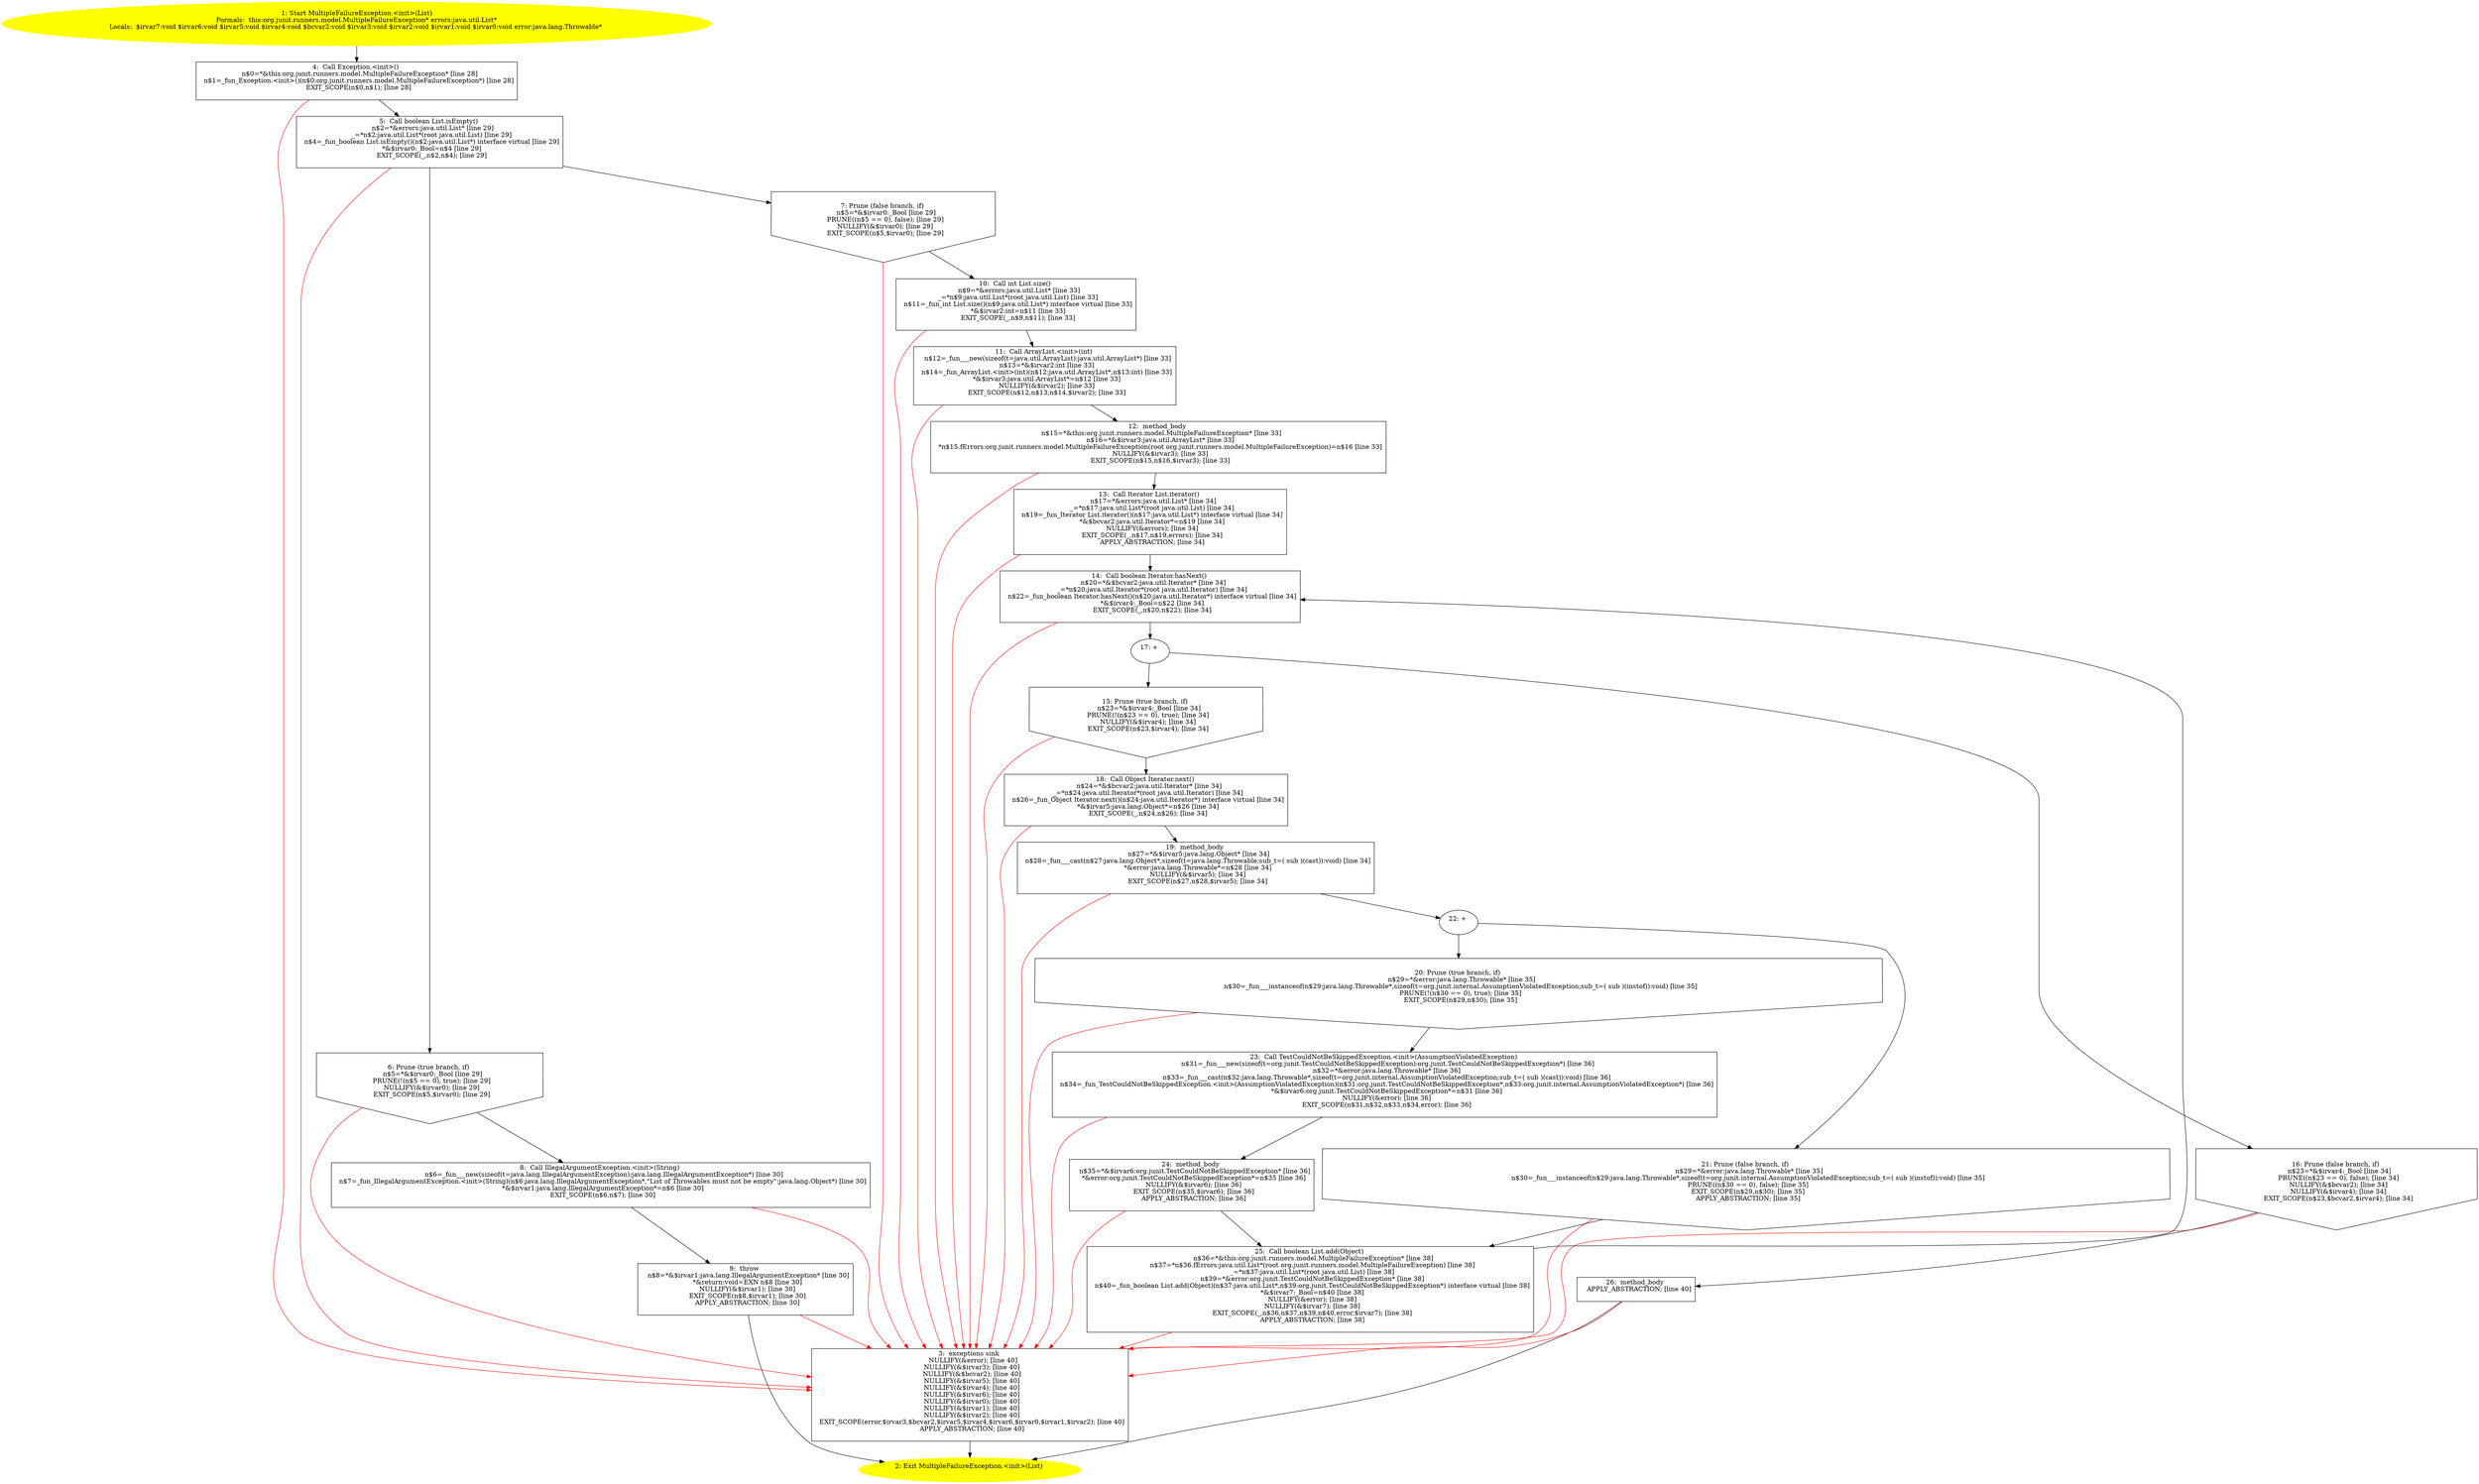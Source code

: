 /* @generated */
digraph cfg {
"org.junit.runners.model.MultipleFailureException.<init>(java.util.List).1a891c5f72d04e05962b5e5e0446dcdc_1" [label="1: Start MultipleFailureException.<init>(List)\nFormals:  this:org.junit.runners.model.MultipleFailureException* errors:java.util.List*\nLocals:  $irvar7:void $irvar6:void $irvar5:void $irvar4:void $bcvar2:void $irvar3:void $irvar2:void $irvar1:void $irvar0:void error:java.lang.Throwable* \n  " color=yellow style=filled]
	

	 "org.junit.runners.model.MultipleFailureException.<init>(java.util.List).1a891c5f72d04e05962b5e5e0446dcdc_1" -> "org.junit.runners.model.MultipleFailureException.<init>(java.util.List).1a891c5f72d04e05962b5e5e0446dcdc_4" ;
"org.junit.runners.model.MultipleFailureException.<init>(java.util.List).1a891c5f72d04e05962b5e5e0446dcdc_2" [label="2: Exit MultipleFailureException.<init>(List) \n  " color=yellow style=filled]
	

"org.junit.runners.model.MultipleFailureException.<init>(java.util.List).1a891c5f72d04e05962b5e5e0446dcdc_3" [label="3:  exceptions sink \n   NULLIFY(&error); [line 40]\n  NULLIFY(&$irvar3); [line 40]\n  NULLIFY(&$bcvar2); [line 40]\n  NULLIFY(&$irvar5); [line 40]\n  NULLIFY(&$irvar4); [line 40]\n  NULLIFY(&$irvar6); [line 40]\n  NULLIFY(&$irvar0); [line 40]\n  NULLIFY(&$irvar1); [line 40]\n  NULLIFY(&$irvar2); [line 40]\n  EXIT_SCOPE(error,$irvar3,$bcvar2,$irvar5,$irvar4,$irvar6,$irvar0,$irvar1,$irvar2); [line 40]\n  APPLY_ABSTRACTION; [line 40]\n " shape="box"]
	

	 "org.junit.runners.model.MultipleFailureException.<init>(java.util.List).1a891c5f72d04e05962b5e5e0446dcdc_3" -> "org.junit.runners.model.MultipleFailureException.<init>(java.util.List).1a891c5f72d04e05962b5e5e0446dcdc_2" ;
"org.junit.runners.model.MultipleFailureException.<init>(java.util.List).1a891c5f72d04e05962b5e5e0446dcdc_4" [label="4:  Call Exception.<init>() \n   n$0=*&this:org.junit.runners.model.MultipleFailureException* [line 28]\n  n$1=_fun_Exception.<init>()(n$0:org.junit.runners.model.MultipleFailureException*) [line 28]\n  EXIT_SCOPE(n$0,n$1); [line 28]\n " shape="box"]
	

	 "org.junit.runners.model.MultipleFailureException.<init>(java.util.List).1a891c5f72d04e05962b5e5e0446dcdc_4" -> "org.junit.runners.model.MultipleFailureException.<init>(java.util.List).1a891c5f72d04e05962b5e5e0446dcdc_5" ;
	 "org.junit.runners.model.MultipleFailureException.<init>(java.util.List).1a891c5f72d04e05962b5e5e0446dcdc_4" -> "org.junit.runners.model.MultipleFailureException.<init>(java.util.List).1a891c5f72d04e05962b5e5e0446dcdc_3" [color="red" ];
"org.junit.runners.model.MultipleFailureException.<init>(java.util.List).1a891c5f72d04e05962b5e5e0446dcdc_5" [label="5:  Call boolean List.isEmpty() \n   n$2=*&errors:java.util.List* [line 29]\n  _=*n$2:java.util.List*(root java.util.List) [line 29]\n  n$4=_fun_boolean List.isEmpty()(n$2:java.util.List*) interface virtual [line 29]\n  *&$irvar0:_Bool=n$4 [line 29]\n  EXIT_SCOPE(_,n$2,n$4); [line 29]\n " shape="box"]
	

	 "org.junit.runners.model.MultipleFailureException.<init>(java.util.List).1a891c5f72d04e05962b5e5e0446dcdc_5" -> "org.junit.runners.model.MultipleFailureException.<init>(java.util.List).1a891c5f72d04e05962b5e5e0446dcdc_6" ;
	 "org.junit.runners.model.MultipleFailureException.<init>(java.util.List).1a891c5f72d04e05962b5e5e0446dcdc_5" -> "org.junit.runners.model.MultipleFailureException.<init>(java.util.List).1a891c5f72d04e05962b5e5e0446dcdc_7" ;
	 "org.junit.runners.model.MultipleFailureException.<init>(java.util.List).1a891c5f72d04e05962b5e5e0446dcdc_5" -> "org.junit.runners.model.MultipleFailureException.<init>(java.util.List).1a891c5f72d04e05962b5e5e0446dcdc_3" [color="red" ];
"org.junit.runners.model.MultipleFailureException.<init>(java.util.List).1a891c5f72d04e05962b5e5e0446dcdc_6" [label="6: Prune (true branch, if) \n   n$5=*&$irvar0:_Bool [line 29]\n  PRUNE(!(n$5 == 0), true); [line 29]\n  NULLIFY(&$irvar0); [line 29]\n  EXIT_SCOPE(n$5,$irvar0); [line 29]\n " shape="invhouse"]
	

	 "org.junit.runners.model.MultipleFailureException.<init>(java.util.List).1a891c5f72d04e05962b5e5e0446dcdc_6" -> "org.junit.runners.model.MultipleFailureException.<init>(java.util.List).1a891c5f72d04e05962b5e5e0446dcdc_8" ;
	 "org.junit.runners.model.MultipleFailureException.<init>(java.util.List).1a891c5f72d04e05962b5e5e0446dcdc_6" -> "org.junit.runners.model.MultipleFailureException.<init>(java.util.List).1a891c5f72d04e05962b5e5e0446dcdc_3" [color="red" ];
"org.junit.runners.model.MultipleFailureException.<init>(java.util.List).1a891c5f72d04e05962b5e5e0446dcdc_7" [label="7: Prune (false branch, if) \n   n$5=*&$irvar0:_Bool [line 29]\n  PRUNE((n$5 == 0), false); [line 29]\n  NULLIFY(&$irvar0); [line 29]\n  EXIT_SCOPE(n$5,$irvar0); [line 29]\n " shape="invhouse"]
	

	 "org.junit.runners.model.MultipleFailureException.<init>(java.util.List).1a891c5f72d04e05962b5e5e0446dcdc_7" -> "org.junit.runners.model.MultipleFailureException.<init>(java.util.List).1a891c5f72d04e05962b5e5e0446dcdc_10" ;
	 "org.junit.runners.model.MultipleFailureException.<init>(java.util.List).1a891c5f72d04e05962b5e5e0446dcdc_7" -> "org.junit.runners.model.MultipleFailureException.<init>(java.util.List).1a891c5f72d04e05962b5e5e0446dcdc_3" [color="red" ];
"org.junit.runners.model.MultipleFailureException.<init>(java.util.List).1a891c5f72d04e05962b5e5e0446dcdc_8" [label="8:  Call IllegalArgumentException.<init>(String) \n   n$6=_fun___new(sizeof(t=java.lang.IllegalArgumentException):java.lang.IllegalArgumentException*) [line 30]\n  n$7=_fun_IllegalArgumentException.<init>(String)(n$6:java.lang.IllegalArgumentException*,\"List of Throwables must not be empty\":java.lang.Object*) [line 30]\n  *&$irvar1:java.lang.IllegalArgumentException*=n$6 [line 30]\n  EXIT_SCOPE(n$6,n$7); [line 30]\n " shape="box"]
	

	 "org.junit.runners.model.MultipleFailureException.<init>(java.util.List).1a891c5f72d04e05962b5e5e0446dcdc_8" -> "org.junit.runners.model.MultipleFailureException.<init>(java.util.List).1a891c5f72d04e05962b5e5e0446dcdc_9" ;
	 "org.junit.runners.model.MultipleFailureException.<init>(java.util.List).1a891c5f72d04e05962b5e5e0446dcdc_8" -> "org.junit.runners.model.MultipleFailureException.<init>(java.util.List).1a891c5f72d04e05962b5e5e0446dcdc_3" [color="red" ];
"org.junit.runners.model.MultipleFailureException.<init>(java.util.List).1a891c5f72d04e05962b5e5e0446dcdc_9" [label="9:  throw \n   n$8=*&$irvar1:java.lang.IllegalArgumentException* [line 30]\n  *&return:void=EXN n$8 [line 30]\n  NULLIFY(&$irvar1); [line 30]\n  EXIT_SCOPE(n$8,$irvar1); [line 30]\n  APPLY_ABSTRACTION; [line 30]\n " shape="box"]
	

	 "org.junit.runners.model.MultipleFailureException.<init>(java.util.List).1a891c5f72d04e05962b5e5e0446dcdc_9" -> "org.junit.runners.model.MultipleFailureException.<init>(java.util.List).1a891c5f72d04e05962b5e5e0446dcdc_2" ;
	 "org.junit.runners.model.MultipleFailureException.<init>(java.util.List).1a891c5f72d04e05962b5e5e0446dcdc_9" -> "org.junit.runners.model.MultipleFailureException.<init>(java.util.List).1a891c5f72d04e05962b5e5e0446dcdc_3" [color="red" ];
"org.junit.runners.model.MultipleFailureException.<init>(java.util.List).1a891c5f72d04e05962b5e5e0446dcdc_10" [label="10:  Call int List.size() \n   n$9=*&errors:java.util.List* [line 33]\n  _=*n$9:java.util.List*(root java.util.List) [line 33]\n  n$11=_fun_int List.size()(n$9:java.util.List*) interface virtual [line 33]\n  *&$irvar2:int=n$11 [line 33]\n  EXIT_SCOPE(_,n$9,n$11); [line 33]\n " shape="box"]
	

	 "org.junit.runners.model.MultipleFailureException.<init>(java.util.List).1a891c5f72d04e05962b5e5e0446dcdc_10" -> "org.junit.runners.model.MultipleFailureException.<init>(java.util.List).1a891c5f72d04e05962b5e5e0446dcdc_11" ;
	 "org.junit.runners.model.MultipleFailureException.<init>(java.util.List).1a891c5f72d04e05962b5e5e0446dcdc_10" -> "org.junit.runners.model.MultipleFailureException.<init>(java.util.List).1a891c5f72d04e05962b5e5e0446dcdc_3" [color="red" ];
"org.junit.runners.model.MultipleFailureException.<init>(java.util.List).1a891c5f72d04e05962b5e5e0446dcdc_11" [label="11:  Call ArrayList.<init>(int) \n   n$12=_fun___new(sizeof(t=java.util.ArrayList):java.util.ArrayList*) [line 33]\n  n$13=*&$irvar2:int [line 33]\n  n$14=_fun_ArrayList.<init>(int)(n$12:java.util.ArrayList*,n$13:int) [line 33]\n  *&$irvar3:java.util.ArrayList*=n$12 [line 33]\n  NULLIFY(&$irvar2); [line 33]\n  EXIT_SCOPE(n$12,n$13,n$14,$irvar2); [line 33]\n " shape="box"]
	

	 "org.junit.runners.model.MultipleFailureException.<init>(java.util.List).1a891c5f72d04e05962b5e5e0446dcdc_11" -> "org.junit.runners.model.MultipleFailureException.<init>(java.util.List).1a891c5f72d04e05962b5e5e0446dcdc_12" ;
	 "org.junit.runners.model.MultipleFailureException.<init>(java.util.List).1a891c5f72d04e05962b5e5e0446dcdc_11" -> "org.junit.runners.model.MultipleFailureException.<init>(java.util.List).1a891c5f72d04e05962b5e5e0446dcdc_3" [color="red" ];
"org.junit.runners.model.MultipleFailureException.<init>(java.util.List).1a891c5f72d04e05962b5e5e0446dcdc_12" [label="12:  method_body \n   n$15=*&this:org.junit.runners.model.MultipleFailureException* [line 33]\n  n$16=*&$irvar3:java.util.ArrayList* [line 33]\n  *n$15.fErrors:org.junit.runners.model.MultipleFailureException(root org.junit.runners.model.MultipleFailureException)=n$16 [line 33]\n  NULLIFY(&$irvar3); [line 33]\n  EXIT_SCOPE(n$15,n$16,$irvar3); [line 33]\n " shape="box"]
	

	 "org.junit.runners.model.MultipleFailureException.<init>(java.util.List).1a891c5f72d04e05962b5e5e0446dcdc_12" -> "org.junit.runners.model.MultipleFailureException.<init>(java.util.List).1a891c5f72d04e05962b5e5e0446dcdc_13" ;
	 "org.junit.runners.model.MultipleFailureException.<init>(java.util.List).1a891c5f72d04e05962b5e5e0446dcdc_12" -> "org.junit.runners.model.MultipleFailureException.<init>(java.util.List).1a891c5f72d04e05962b5e5e0446dcdc_3" [color="red" ];
"org.junit.runners.model.MultipleFailureException.<init>(java.util.List).1a891c5f72d04e05962b5e5e0446dcdc_13" [label="13:  Call Iterator List.iterator() \n   n$17=*&errors:java.util.List* [line 34]\n  _=*n$17:java.util.List*(root java.util.List) [line 34]\n  n$19=_fun_Iterator List.iterator()(n$17:java.util.List*) interface virtual [line 34]\n  *&$bcvar2:java.util.Iterator*=n$19 [line 34]\n  NULLIFY(&errors); [line 34]\n  EXIT_SCOPE(_,n$17,n$19,errors); [line 34]\n  APPLY_ABSTRACTION; [line 34]\n " shape="box"]
	

	 "org.junit.runners.model.MultipleFailureException.<init>(java.util.List).1a891c5f72d04e05962b5e5e0446dcdc_13" -> "org.junit.runners.model.MultipleFailureException.<init>(java.util.List).1a891c5f72d04e05962b5e5e0446dcdc_14" ;
	 "org.junit.runners.model.MultipleFailureException.<init>(java.util.List).1a891c5f72d04e05962b5e5e0446dcdc_13" -> "org.junit.runners.model.MultipleFailureException.<init>(java.util.List).1a891c5f72d04e05962b5e5e0446dcdc_3" [color="red" ];
"org.junit.runners.model.MultipleFailureException.<init>(java.util.List).1a891c5f72d04e05962b5e5e0446dcdc_14" [label="14:  Call boolean Iterator.hasNext() \n   n$20=*&$bcvar2:java.util.Iterator* [line 34]\n  _=*n$20:java.util.Iterator*(root java.util.Iterator) [line 34]\n  n$22=_fun_boolean Iterator.hasNext()(n$20:java.util.Iterator*) interface virtual [line 34]\n  *&$irvar4:_Bool=n$22 [line 34]\n  EXIT_SCOPE(_,n$20,n$22); [line 34]\n " shape="box"]
	

	 "org.junit.runners.model.MultipleFailureException.<init>(java.util.List).1a891c5f72d04e05962b5e5e0446dcdc_14" -> "org.junit.runners.model.MultipleFailureException.<init>(java.util.List).1a891c5f72d04e05962b5e5e0446dcdc_17" ;
	 "org.junit.runners.model.MultipleFailureException.<init>(java.util.List).1a891c5f72d04e05962b5e5e0446dcdc_14" -> "org.junit.runners.model.MultipleFailureException.<init>(java.util.List).1a891c5f72d04e05962b5e5e0446dcdc_3" [color="red" ];
"org.junit.runners.model.MultipleFailureException.<init>(java.util.List).1a891c5f72d04e05962b5e5e0446dcdc_15" [label="15: Prune (true branch, if) \n   n$23=*&$irvar4:_Bool [line 34]\n  PRUNE(!(n$23 == 0), true); [line 34]\n  NULLIFY(&$irvar4); [line 34]\n  EXIT_SCOPE(n$23,$irvar4); [line 34]\n " shape="invhouse"]
	

	 "org.junit.runners.model.MultipleFailureException.<init>(java.util.List).1a891c5f72d04e05962b5e5e0446dcdc_15" -> "org.junit.runners.model.MultipleFailureException.<init>(java.util.List).1a891c5f72d04e05962b5e5e0446dcdc_18" ;
	 "org.junit.runners.model.MultipleFailureException.<init>(java.util.List).1a891c5f72d04e05962b5e5e0446dcdc_15" -> "org.junit.runners.model.MultipleFailureException.<init>(java.util.List).1a891c5f72d04e05962b5e5e0446dcdc_3" [color="red" ];
"org.junit.runners.model.MultipleFailureException.<init>(java.util.List).1a891c5f72d04e05962b5e5e0446dcdc_16" [label="16: Prune (false branch, if) \n   n$23=*&$irvar4:_Bool [line 34]\n  PRUNE((n$23 == 0), false); [line 34]\n  NULLIFY(&$bcvar2); [line 34]\n  NULLIFY(&$irvar4); [line 34]\n  EXIT_SCOPE(n$23,$bcvar2,$irvar4); [line 34]\n " shape="invhouse"]
	

	 "org.junit.runners.model.MultipleFailureException.<init>(java.util.List).1a891c5f72d04e05962b5e5e0446dcdc_16" -> "org.junit.runners.model.MultipleFailureException.<init>(java.util.List).1a891c5f72d04e05962b5e5e0446dcdc_26" ;
	 "org.junit.runners.model.MultipleFailureException.<init>(java.util.List).1a891c5f72d04e05962b5e5e0446dcdc_16" -> "org.junit.runners.model.MultipleFailureException.<init>(java.util.List).1a891c5f72d04e05962b5e5e0446dcdc_3" [color="red" ];
"org.junit.runners.model.MultipleFailureException.<init>(java.util.List).1a891c5f72d04e05962b5e5e0446dcdc_17" [label="17: + \n  " ]
	

	 "org.junit.runners.model.MultipleFailureException.<init>(java.util.List).1a891c5f72d04e05962b5e5e0446dcdc_17" -> "org.junit.runners.model.MultipleFailureException.<init>(java.util.List).1a891c5f72d04e05962b5e5e0446dcdc_15" ;
	 "org.junit.runners.model.MultipleFailureException.<init>(java.util.List).1a891c5f72d04e05962b5e5e0446dcdc_17" -> "org.junit.runners.model.MultipleFailureException.<init>(java.util.List).1a891c5f72d04e05962b5e5e0446dcdc_16" ;
"org.junit.runners.model.MultipleFailureException.<init>(java.util.List).1a891c5f72d04e05962b5e5e0446dcdc_18" [label="18:  Call Object Iterator.next() \n   n$24=*&$bcvar2:java.util.Iterator* [line 34]\n  _=*n$24:java.util.Iterator*(root java.util.Iterator) [line 34]\n  n$26=_fun_Object Iterator.next()(n$24:java.util.Iterator*) interface virtual [line 34]\n  *&$irvar5:java.lang.Object*=n$26 [line 34]\n  EXIT_SCOPE(_,n$24,n$26); [line 34]\n " shape="box"]
	

	 "org.junit.runners.model.MultipleFailureException.<init>(java.util.List).1a891c5f72d04e05962b5e5e0446dcdc_18" -> "org.junit.runners.model.MultipleFailureException.<init>(java.util.List).1a891c5f72d04e05962b5e5e0446dcdc_19" ;
	 "org.junit.runners.model.MultipleFailureException.<init>(java.util.List).1a891c5f72d04e05962b5e5e0446dcdc_18" -> "org.junit.runners.model.MultipleFailureException.<init>(java.util.List).1a891c5f72d04e05962b5e5e0446dcdc_3" [color="red" ];
"org.junit.runners.model.MultipleFailureException.<init>(java.util.List).1a891c5f72d04e05962b5e5e0446dcdc_19" [label="19:  method_body \n   n$27=*&$irvar5:java.lang.Object* [line 34]\n  n$28=_fun___cast(n$27:java.lang.Object*,sizeof(t=java.lang.Throwable;sub_t=( sub )(cast)):void) [line 34]\n  *&error:java.lang.Throwable*=n$28 [line 34]\n  NULLIFY(&$irvar5); [line 34]\n  EXIT_SCOPE(n$27,n$28,$irvar5); [line 34]\n " shape="box"]
	

	 "org.junit.runners.model.MultipleFailureException.<init>(java.util.List).1a891c5f72d04e05962b5e5e0446dcdc_19" -> "org.junit.runners.model.MultipleFailureException.<init>(java.util.List).1a891c5f72d04e05962b5e5e0446dcdc_22" ;
	 "org.junit.runners.model.MultipleFailureException.<init>(java.util.List).1a891c5f72d04e05962b5e5e0446dcdc_19" -> "org.junit.runners.model.MultipleFailureException.<init>(java.util.List).1a891c5f72d04e05962b5e5e0446dcdc_3" [color="red" ];
"org.junit.runners.model.MultipleFailureException.<init>(java.util.List).1a891c5f72d04e05962b5e5e0446dcdc_20" [label="20: Prune (true branch, if) \n   n$29=*&error:java.lang.Throwable* [line 35]\n  n$30=_fun___instanceof(n$29:java.lang.Throwable*,sizeof(t=org.junit.internal.AssumptionViolatedException;sub_t=( sub )(instof)):void) [line 35]\n  PRUNE(!(n$30 == 0), true); [line 35]\n  EXIT_SCOPE(n$29,n$30); [line 35]\n " shape="invhouse"]
	

	 "org.junit.runners.model.MultipleFailureException.<init>(java.util.List).1a891c5f72d04e05962b5e5e0446dcdc_20" -> "org.junit.runners.model.MultipleFailureException.<init>(java.util.List).1a891c5f72d04e05962b5e5e0446dcdc_23" ;
	 "org.junit.runners.model.MultipleFailureException.<init>(java.util.List).1a891c5f72d04e05962b5e5e0446dcdc_20" -> "org.junit.runners.model.MultipleFailureException.<init>(java.util.List).1a891c5f72d04e05962b5e5e0446dcdc_3" [color="red" ];
"org.junit.runners.model.MultipleFailureException.<init>(java.util.List).1a891c5f72d04e05962b5e5e0446dcdc_21" [label="21: Prune (false branch, if) \n   n$29=*&error:java.lang.Throwable* [line 35]\n  n$30=_fun___instanceof(n$29:java.lang.Throwable*,sizeof(t=org.junit.internal.AssumptionViolatedException;sub_t=( sub )(instof)):void) [line 35]\n  PRUNE((n$30 == 0), false); [line 35]\n  EXIT_SCOPE(n$29,n$30); [line 35]\n  APPLY_ABSTRACTION; [line 35]\n " shape="invhouse"]
	

	 "org.junit.runners.model.MultipleFailureException.<init>(java.util.List).1a891c5f72d04e05962b5e5e0446dcdc_21" -> "org.junit.runners.model.MultipleFailureException.<init>(java.util.List).1a891c5f72d04e05962b5e5e0446dcdc_25" ;
	 "org.junit.runners.model.MultipleFailureException.<init>(java.util.List).1a891c5f72d04e05962b5e5e0446dcdc_21" -> "org.junit.runners.model.MultipleFailureException.<init>(java.util.List).1a891c5f72d04e05962b5e5e0446dcdc_3" [color="red" ];
"org.junit.runners.model.MultipleFailureException.<init>(java.util.List).1a891c5f72d04e05962b5e5e0446dcdc_22" [label="22: + \n  " ]
	

	 "org.junit.runners.model.MultipleFailureException.<init>(java.util.List).1a891c5f72d04e05962b5e5e0446dcdc_22" -> "org.junit.runners.model.MultipleFailureException.<init>(java.util.List).1a891c5f72d04e05962b5e5e0446dcdc_20" ;
	 "org.junit.runners.model.MultipleFailureException.<init>(java.util.List).1a891c5f72d04e05962b5e5e0446dcdc_22" -> "org.junit.runners.model.MultipleFailureException.<init>(java.util.List).1a891c5f72d04e05962b5e5e0446dcdc_21" ;
"org.junit.runners.model.MultipleFailureException.<init>(java.util.List).1a891c5f72d04e05962b5e5e0446dcdc_23" [label="23:  Call TestCouldNotBeSkippedException.<init>(AssumptionViolatedException) \n   n$31=_fun___new(sizeof(t=org.junit.TestCouldNotBeSkippedException):org.junit.TestCouldNotBeSkippedException*) [line 36]\n  n$32=*&error:java.lang.Throwable* [line 36]\n  n$33=_fun___cast(n$32:java.lang.Throwable*,sizeof(t=org.junit.internal.AssumptionViolatedException;sub_t=( sub )(cast)):void) [line 36]\n  n$34=_fun_TestCouldNotBeSkippedException.<init>(AssumptionViolatedException)(n$31:org.junit.TestCouldNotBeSkippedException*,n$33:org.junit.internal.AssumptionViolatedException*) [line 36]\n  *&$irvar6:org.junit.TestCouldNotBeSkippedException*=n$31 [line 36]\n  NULLIFY(&error); [line 36]\n  EXIT_SCOPE(n$31,n$32,n$33,n$34,error); [line 36]\n " shape="box"]
	

	 "org.junit.runners.model.MultipleFailureException.<init>(java.util.List).1a891c5f72d04e05962b5e5e0446dcdc_23" -> "org.junit.runners.model.MultipleFailureException.<init>(java.util.List).1a891c5f72d04e05962b5e5e0446dcdc_24" ;
	 "org.junit.runners.model.MultipleFailureException.<init>(java.util.List).1a891c5f72d04e05962b5e5e0446dcdc_23" -> "org.junit.runners.model.MultipleFailureException.<init>(java.util.List).1a891c5f72d04e05962b5e5e0446dcdc_3" [color="red" ];
"org.junit.runners.model.MultipleFailureException.<init>(java.util.List).1a891c5f72d04e05962b5e5e0446dcdc_24" [label="24:  method_body \n   n$35=*&$irvar6:org.junit.TestCouldNotBeSkippedException* [line 36]\n  *&error:org.junit.TestCouldNotBeSkippedException*=n$35 [line 36]\n  NULLIFY(&$irvar6); [line 36]\n  EXIT_SCOPE(n$35,$irvar6); [line 36]\n  APPLY_ABSTRACTION; [line 36]\n " shape="box"]
	

	 "org.junit.runners.model.MultipleFailureException.<init>(java.util.List).1a891c5f72d04e05962b5e5e0446dcdc_24" -> "org.junit.runners.model.MultipleFailureException.<init>(java.util.List).1a891c5f72d04e05962b5e5e0446dcdc_25" ;
	 "org.junit.runners.model.MultipleFailureException.<init>(java.util.List).1a891c5f72d04e05962b5e5e0446dcdc_24" -> "org.junit.runners.model.MultipleFailureException.<init>(java.util.List).1a891c5f72d04e05962b5e5e0446dcdc_3" [color="red" ];
"org.junit.runners.model.MultipleFailureException.<init>(java.util.List).1a891c5f72d04e05962b5e5e0446dcdc_25" [label="25:  Call boolean List.add(Object) \n   n$36=*&this:org.junit.runners.model.MultipleFailureException* [line 38]\n  n$37=*n$36.fErrors:java.util.List*(root org.junit.runners.model.MultipleFailureException) [line 38]\n  _=*n$37:java.util.List*(root java.util.List) [line 38]\n  n$39=*&error:org.junit.TestCouldNotBeSkippedException* [line 38]\n  n$40=_fun_boolean List.add(Object)(n$37:java.util.List*,n$39:org.junit.TestCouldNotBeSkippedException*) interface virtual [line 38]\n  *&$irvar7:_Bool=n$40 [line 38]\n  NULLIFY(&error); [line 38]\n  NULLIFY(&$irvar7); [line 38]\n  EXIT_SCOPE(_,n$36,n$37,n$39,n$40,error,$irvar7); [line 38]\n  APPLY_ABSTRACTION; [line 38]\n " shape="box"]
	

	 "org.junit.runners.model.MultipleFailureException.<init>(java.util.List).1a891c5f72d04e05962b5e5e0446dcdc_25" -> "org.junit.runners.model.MultipleFailureException.<init>(java.util.List).1a891c5f72d04e05962b5e5e0446dcdc_14" ;
	 "org.junit.runners.model.MultipleFailureException.<init>(java.util.List).1a891c5f72d04e05962b5e5e0446dcdc_25" -> "org.junit.runners.model.MultipleFailureException.<init>(java.util.List).1a891c5f72d04e05962b5e5e0446dcdc_3" [color="red" ];
"org.junit.runners.model.MultipleFailureException.<init>(java.util.List).1a891c5f72d04e05962b5e5e0446dcdc_26" [label="26:  method_body \n   APPLY_ABSTRACTION; [line 40]\n " shape="box"]
	

	 "org.junit.runners.model.MultipleFailureException.<init>(java.util.List).1a891c5f72d04e05962b5e5e0446dcdc_26" -> "org.junit.runners.model.MultipleFailureException.<init>(java.util.List).1a891c5f72d04e05962b5e5e0446dcdc_2" ;
	 "org.junit.runners.model.MultipleFailureException.<init>(java.util.List).1a891c5f72d04e05962b5e5e0446dcdc_26" -> "org.junit.runners.model.MultipleFailureException.<init>(java.util.List).1a891c5f72d04e05962b5e5e0446dcdc_3" [color="red" ];
}
